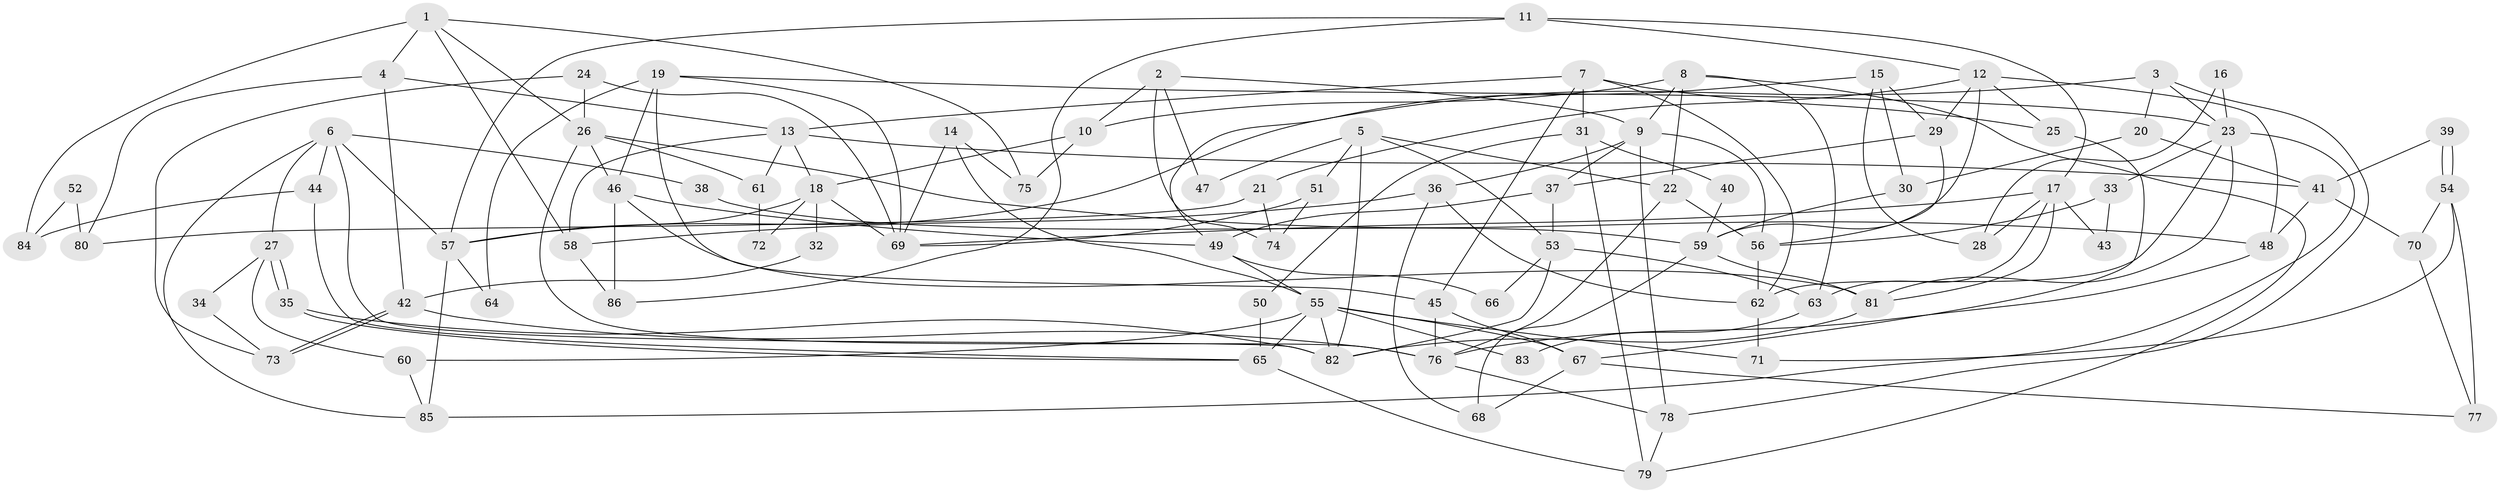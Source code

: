 // coarse degree distribution, {6: 0.19607843137254902, 8: 0.11764705882352941, 5: 0.19607843137254902, 9: 0.0392156862745098, 7: 0.058823529411764705, 4: 0.0784313725490196, 3: 0.21568627450980393, 10: 0.0196078431372549, 2: 0.0784313725490196}
// Generated by graph-tools (version 1.1) at 2025/41/03/06/25 10:41:54]
// undirected, 86 vertices, 172 edges
graph export_dot {
graph [start="1"]
  node [color=gray90,style=filled];
  1;
  2;
  3;
  4;
  5;
  6;
  7;
  8;
  9;
  10;
  11;
  12;
  13;
  14;
  15;
  16;
  17;
  18;
  19;
  20;
  21;
  22;
  23;
  24;
  25;
  26;
  27;
  28;
  29;
  30;
  31;
  32;
  33;
  34;
  35;
  36;
  37;
  38;
  39;
  40;
  41;
  42;
  43;
  44;
  45;
  46;
  47;
  48;
  49;
  50;
  51;
  52;
  53;
  54;
  55;
  56;
  57;
  58;
  59;
  60;
  61;
  62;
  63;
  64;
  65;
  66;
  67;
  68;
  69;
  70;
  71;
  72;
  73;
  74;
  75;
  76;
  77;
  78;
  79;
  80;
  81;
  82;
  83;
  84;
  85;
  86;
  1 -- 26;
  1 -- 58;
  1 -- 4;
  1 -- 75;
  1 -- 84;
  2 -- 9;
  2 -- 10;
  2 -- 47;
  2 -- 74;
  3 -- 78;
  3 -- 23;
  3 -- 20;
  3 -- 57;
  4 -- 13;
  4 -- 42;
  4 -- 80;
  5 -- 82;
  5 -- 22;
  5 -- 47;
  5 -- 51;
  5 -- 53;
  6 -- 82;
  6 -- 57;
  6 -- 27;
  6 -- 38;
  6 -- 44;
  6 -- 85;
  7 -- 25;
  7 -- 13;
  7 -- 31;
  7 -- 45;
  7 -- 62;
  8 -- 79;
  8 -- 22;
  8 -- 9;
  8 -- 10;
  8 -- 63;
  9 -- 36;
  9 -- 37;
  9 -- 56;
  9 -- 78;
  10 -- 75;
  10 -- 18;
  11 -- 57;
  11 -- 86;
  11 -- 12;
  11 -- 17;
  12 -- 48;
  12 -- 21;
  12 -- 25;
  12 -- 29;
  12 -- 59;
  13 -- 41;
  13 -- 18;
  13 -- 58;
  13 -- 61;
  14 -- 55;
  14 -- 69;
  14 -- 75;
  15 -- 29;
  15 -- 49;
  15 -- 28;
  15 -- 30;
  16 -- 23;
  16 -- 28;
  17 -- 63;
  17 -- 28;
  17 -- 43;
  17 -- 69;
  17 -- 81;
  18 -- 69;
  18 -- 32;
  18 -- 57;
  18 -- 72;
  19 -- 46;
  19 -- 45;
  19 -- 23;
  19 -- 64;
  19 -- 69;
  20 -- 30;
  20 -- 41;
  21 -- 74;
  21 -- 80;
  22 -- 76;
  22 -- 56;
  23 -- 85;
  23 -- 33;
  23 -- 62;
  23 -- 81;
  24 -- 69;
  24 -- 26;
  24 -- 73;
  25 -- 67;
  26 -- 46;
  26 -- 76;
  26 -- 48;
  26 -- 61;
  27 -- 35;
  27 -- 35;
  27 -- 34;
  27 -- 60;
  29 -- 56;
  29 -- 37;
  30 -- 59;
  31 -- 79;
  31 -- 40;
  31 -- 50;
  32 -- 42;
  33 -- 56;
  33 -- 43;
  34 -- 73;
  35 -- 82;
  35 -- 65;
  36 -- 62;
  36 -- 68;
  36 -- 58;
  37 -- 49;
  37 -- 53;
  38 -- 59;
  39 -- 41;
  39 -- 54;
  39 -- 54;
  40 -- 59;
  41 -- 70;
  41 -- 48;
  42 -- 73;
  42 -- 73;
  42 -- 76;
  44 -- 65;
  44 -- 84;
  45 -- 76;
  45 -- 67;
  46 -- 81;
  46 -- 49;
  46 -- 86;
  48 -- 76;
  49 -- 55;
  49 -- 66;
  50 -- 65;
  51 -- 69;
  51 -- 74;
  52 -- 80;
  52 -- 84;
  53 -- 63;
  53 -- 66;
  53 -- 82;
  54 -- 71;
  54 -- 70;
  54 -- 77;
  55 -- 60;
  55 -- 82;
  55 -- 65;
  55 -- 67;
  55 -- 71;
  55 -- 83;
  56 -- 62;
  57 -- 64;
  57 -- 85;
  58 -- 86;
  59 -- 81;
  59 -- 68;
  60 -- 85;
  61 -- 72;
  62 -- 71;
  63 -- 83;
  65 -- 79;
  67 -- 68;
  67 -- 77;
  70 -- 77;
  76 -- 78;
  78 -- 79;
  81 -- 82;
}
